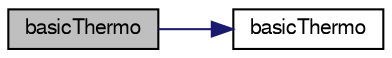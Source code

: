 digraph "basicThermo"
{
  bgcolor="transparent";
  edge [fontname="FreeSans",fontsize="10",labelfontname="FreeSans",labelfontsize="10"];
  node [fontname="FreeSans",fontsize="10",shape=record];
  rankdir="LR";
  Node5 [label="basicThermo",height=0.2,width=0.4,color="black", fillcolor="grey75", style="filled", fontcolor="black"];
  Node5 -> Node6 [color="midnightblue",fontsize="10",style="solid",fontname="FreeSans"];
  Node6 [label="basicThermo",height=0.2,width=0.4,color="black",URL="$a29734.html#a64a5ab7248b6cac6d67a3b9033e9ec2b",tooltip="Construct as copy (not implemented) "];
}
